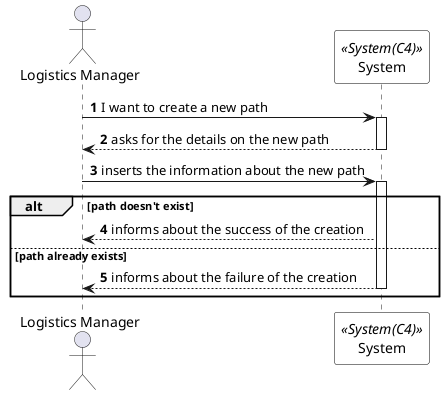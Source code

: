 @startuml createPathSSD
autonumber

skinparam sequence {
ParticipantBorderColor black
ParticipantBackgroundColor white
}

actor "Logistics Manager" as manager
participant System as system <<System(C4)>>


manager -> system: I want to create a new path
activate system

system --> manager: asks for the details on the new path
deactivate system

manager -> system: inserts the information about the new path
activate system

alt path doesn't exist

system --> manager: informs about the success of the creation


else path already exists

system --> manager: informs about the failure of the creation
deactivate system
end


deactivate manager

@enduml